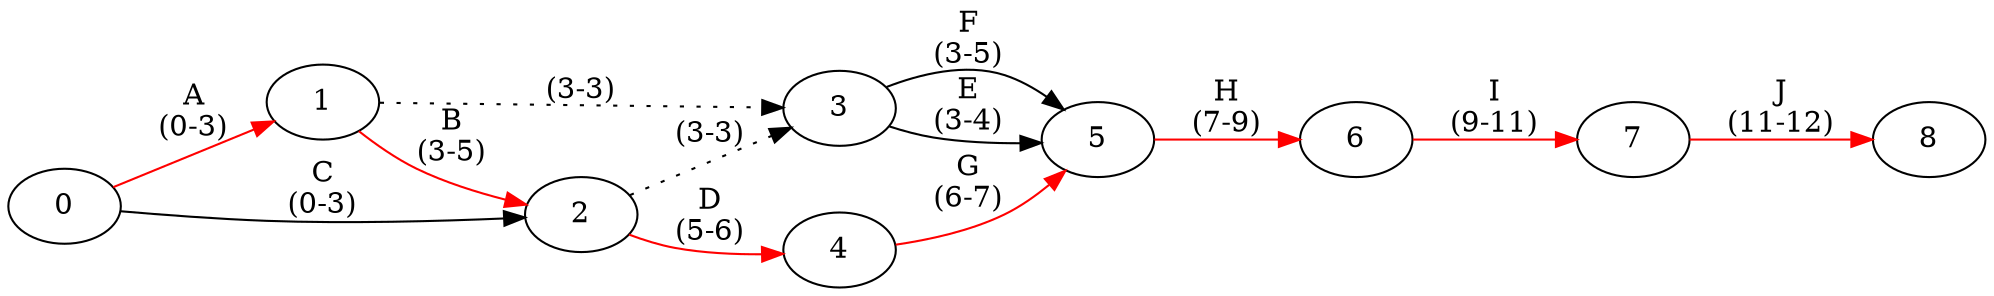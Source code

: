 digraph G {
	rankdir=LR;
	fontname="arial";
	fontsize=12;
	0 -> 1 [label="A\n(0-3)" color="red"];
	0 -> 2 [label="C\n(0-3)"];
	1 -> 2 [label="B\n(3-5)" color="red"];
	1 -> 3 [label="(3-3)" style="dotted"];
	2 -> 3 [label="(3-3)" style="dotted"];
	2 -> 4 [label="D\n(5-6)" color="red"];
	3 -> 5 [label="E\n(3-4)"];
	3 -> 5 [label="F\n(3-5)"];
	4 -> 5 [label="G\n(6-7)" color="red"];
	5 -> 6 [label="H\n(7-9)" color="red"];
	6 -> 7 [label="I\n(9-11)" color="red"];
	7 -> 8 [label="J\n(11-12)" color="red"];	
}